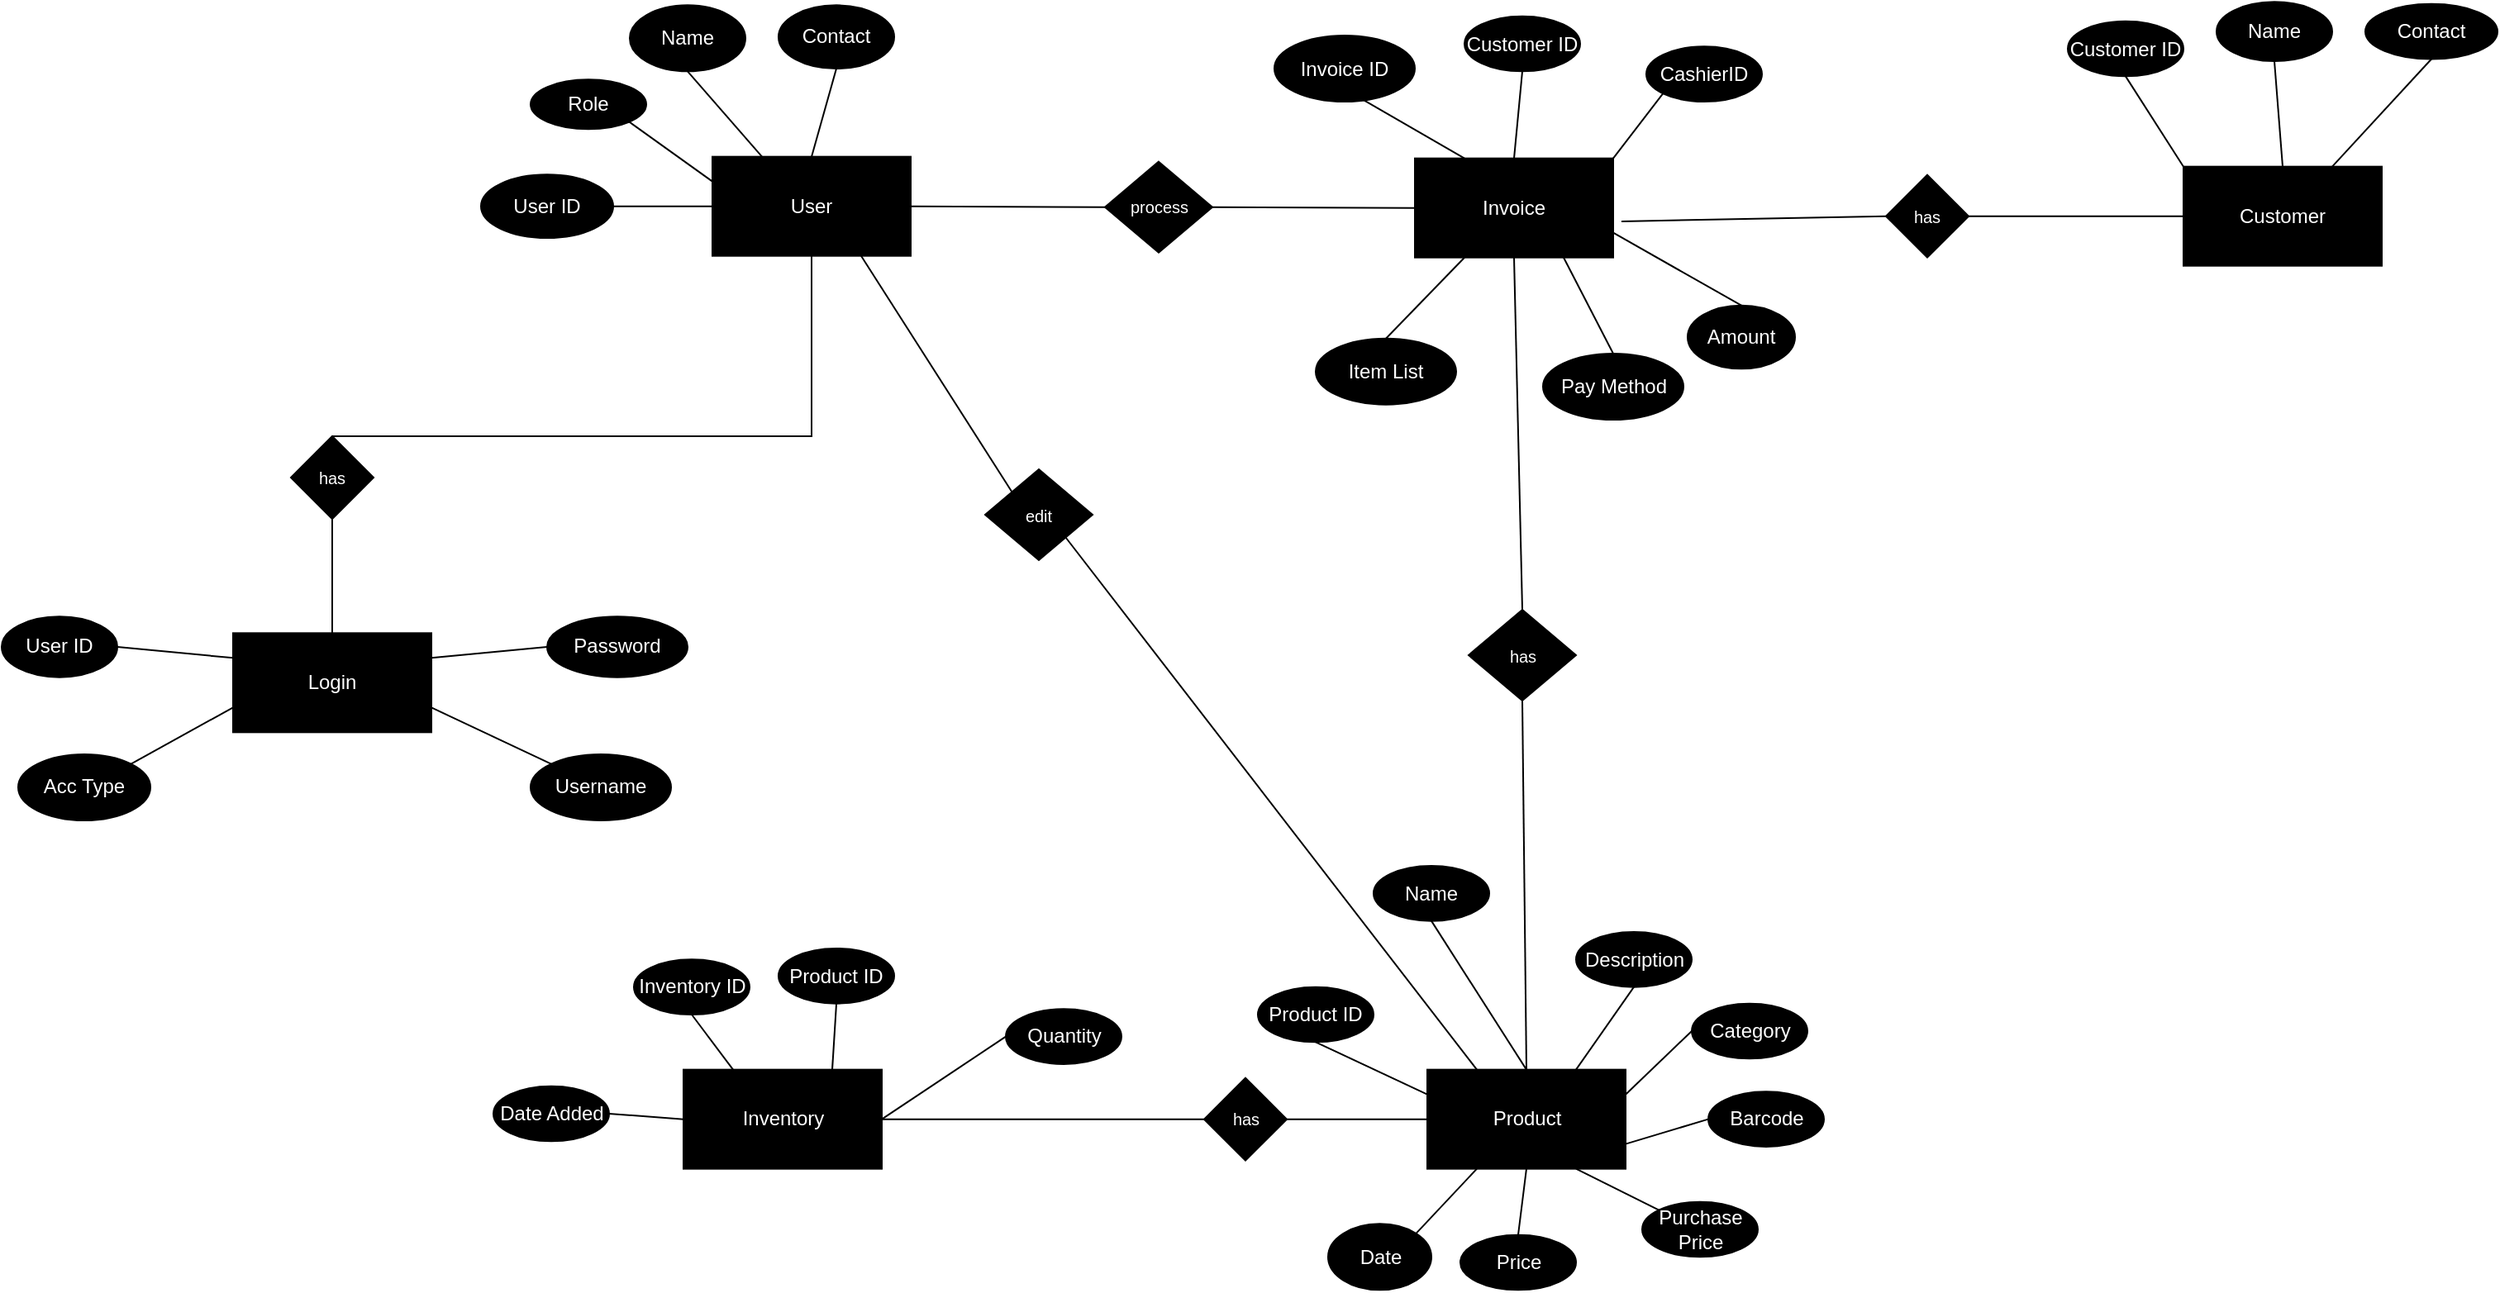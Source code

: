 <mxfile version="21.6.5" type="github">
  <diagram name="Page-1" id="E8DoeHewYqy99Y1Kgtmo">
    <mxGraphModel dx="2806" dy="1076" grid="1" gridSize="10" guides="1" tooltips="1" connect="1" arrows="1" fold="1" page="1" pageScale="1" pageWidth="850" pageHeight="1100" math="0" shadow="0">
      <root>
        <mxCell id="0" />
        <mxCell id="1" parent="0" />
        <mxCell id="wZXQosOmkPpw0TDAp2An-1" value="&lt;font color=&quot;#ffffff&quot;&gt;User&lt;/font&gt;" style="rounded=0;whiteSpace=wrap;html=1;fillColor=#000000;" vertex="1" parent="1">
          <mxGeometry x="260" y="320.84" width="120" height="60" as="geometry" />
        </mxCell>
        <mxCell id="wZXQosOmkPpw0TDAp2An-3" value="&lt;font color=&quot;#ffffff&quot;&gt;Customer&lt;/font&gt;" style="rounded=0;whiteSpace=wrap;html=1;fillColor=#000000;" vertex="1" parent="1">
          <mxGeometry x="1150" y="326.84" width="120" height="60" as="geometry" />
        </mxCell>
        <mxCell id="wZXQosOmkPpw0TDAp2An-4" value="&lt;font color=&quot;#ffffff&quot;&gt;Inventory&lt;/font&gt;" style="rounded=0;whiteSpace=wrap;html=1;fillColor=#000000;" vertex="1" parent="1">
          <mxGeometry x="242.5" y="873.33" width="120" height="60" as="geometry" />
        </mxCell>
        <mxCell id="wZXQosOmkPpw0TDAp2An-6" value="&lt;font color=&quot;#ffffff&quot;&gt;Invoice&lt;/font&gt;" style="rounded=0;whiteSpace=wrap;html=1;fillColor=#000000;" vertex="1" parent="1">
          <mxGeometry x="685" y="321.84" width="120" height="60" as="geometry" />
        </mxCell>
        <mxCell id="wZXQosOmkPpw0TDAp2An-7" value="&lt;font style=&quot;font-size: 10px;&quot; color=&quot;#ffffff&quot;&gt;process&lt;/font&gt;" style="rhombus;whiteSpace=wrap;html=1;fillColor=#000000;" vertex="1" parent="1">
          <mxGeometry x="497.5" y="323.84" width="65" height="55" as="geometry" />
        </mxCell>
        <mxCell id="wZXQosOmkPpw0TDAp2An-8" value="&lt;font style=&quot;font-size: 10px;&quot; color=&quot;#ffffff&quot;&gt;has&lt;/font&gt;" style="rhombus;whiteSpace=wrap;html=1;fillColor=#000000;" vertex="1" parent="1">
          <mxGeometry x="970" y="331.84" width="50" height="50" as="geometry" />
        </mxCell>
        <mxCell id="wZXQosOmkPpw0TDAp2An-9" value="User ID" style="ellipse;whiteSpace=wrap;html=1;fontColor=#FFFFFF;fillColor=#000000;" vertex="1" parent="1">
          <mxGeometry x="120" y="331.67" width="80" height="38.33" as="geometry" />
        </mxCell>
        <mxCell id="wZXQosOmkPpw0TDAp2An-10" value="Username" style="ellipse;whiteSpace=wrap;html=1;fontColor=#FFFFFF;fillColor=#000000;" vertex="1" parent="1">
          <mxGeometry x="150" y="682.49" width="85" height="40" as="geometry" />
        </mxCell>
        <mxCell id="wZXQosOmkPpw0TDAp2An-11" value="Password" style="ellipse;whiteSpace=wrap;html=1;fontColor=#FFFFFF;fillColor=#000000;" vertex="1" parent="1">
          <mxGeometry x="160" y="599.16" width="85" height="36.67" as="geometry" />
        </mxCell>
        <mxCell id="wZXQosOmkPpw0TDAp2An-12" value="&lt;font color=&quot;#ffffff&quot;&gt;Login&lt;/font&gt;" style="rounded=0;whiteSpace=wrap;html=1;fillColor=#000000;" vertex="1" parent="1">
          <mxGeometry x="-30" y="609.16" width="120" height="60" as="geometry" />
        </mxCell>
        <mxCell id="wZXQosOmkPpw0TDAp2An-13" value="User ID" style="ellipse;whiteSpace=wrap;html=1;fontColor=#FFFFFF;fillColor=#000000;" vertex="1" parent="1">
          <mxGeometry x="-170" y="599.16" width="70" height="36.66" as="geometry" />
        </mxCell>
        <mxCell id="wZXQosOmkPpw0TDAp2An-14" value="Acc Type" style="ellipse;whiteSpace=wrap;html=1;fontColor=#FFFFFF;fillColor=#000000;" vertex="1" parent="1">
          <mxGeometry x="-160" y="682.49" width="80" height="40" as="geometry" />
        </mxCell>
        <mxCell id="wZXQosOmkPpw0TDAp2An-15" value="Name" style="ellipse;whiteSpace=wrap;html=1;fontColor=#FFFFFF;fillColor=#000000;" vertex="1" parent="1">
          <mxGeometry x="210" y="229.17" width="70" height="40.01" as="geometry" />
        </mxCell>
        <mxCell id="wZXQosOmkPpw0TDAp2An-16" value="Contact" style="ellipse;whiteSpace=wrap;html=1;fontColor=#FFFFFF;fillColor=#000000;" vertex="1" parent="1">
          <mxGeometry x="300" y="229.17" width="70" height="38.34" as="geometry" />
        </mxCell>
        <mxCell id="wZXQosOmkPpw0TDAp2An-17" value="Role" style="ellipse;whiteSpace=wrap;html=1;fontColor=#FFFFFF;fillColor=#000000;" vertex="1" parent="1">
          <mxGeometry x="150" y="274.18" width="70" height="30" as="geometry" />
        </mxCell>
        <mxCell id="wZXQosOmkPpw0TDAp2An-18" value="Invoice ID" style="ellipse;whiteSpace=wrap;html=1;fontColor=#FFFFFF;fillColor=#000000;" vertex="1" parent="1">
          <mxGeometry x="600" y="247.51" width="85" height="40" as="geometry" />
        </mxCell>
        <mxCell id="wZXQosOmkPpw0TDAp2An-19" value="Customer ID" style="ellipse;whiteSpace=wrap;html=1;fontColor=#FFFFFF;fillColor=#000000;" vertex="1" parent="1">
          <mxGeometry x="715" y="235.85" width="70" height="33.33" as="geometry" />
        </mxCell>
        <mxCell id="wZXQosOmkPpw0TDAp2An-20" value="Item List" style="ellipse;whiteSpace=wrap;html=1;fontColor=#FFFFFF;fillColor=#000000;" vertex="1" parent="1">
          <mxGeometry x="625" y="430.84" width="85" height="40" as="geometry" />
        </mxCell>
        <mxCell id="wZXQosOmkPpw0TDAp2An-21" value="Date " style="ellipse;whiteSpace=wrap;html=1;fontColor=#FFFFFF;fillColor=#000000;" vertex="1" parent="1">
          <mxGeometry x="632.5" y="966.66" width="62.5" height="40" as="geometry" />
        </mxCell>
        <mxCell id="wZXQosOmkPpw0TDAp2An-22" value="Amount" style="ellipse;whiteSpace=wrap;html=1;fontColor=#FFFFFF;fillColor=#000000;" vertex="1" parent="1">
          <mxGeometry x="850" y="410.84" width="65" height="38.33" as="geometry" />
        </mxCell>
        <mxCell id="wZXQosOmkPpw0TDAp2An-23" value="Name" style="ellipse;whiteSpace=wrap;html=1;fontColor=#FFFFFF;fillColor=#000000;" vertex="1" parent="1">
          <mxGeometry x="1170" y="227.17" width="70" height="35.84" as="geometry" />
        </mxCell>
        <mxCell id="wZXQosOmkPpw0TDAp2An-24" value="Contact" style="ellipse;whiteSpace=wrap;html=1;fontColor=#FFFFFF;fillColor=#000000;" vertex="1" parent="1">
          <mxGeometry x="1260" y="228.42" width="80" height="33.33" as="geometry" />
        </mxCell>
        <mxCell id="wZXQosOmkPpw0TDAp2An-25" value="&lt;font color=&quot;#ffffff&quot;&gt;Product&lt;/font&gt;" style="rounded=0;whiteSpace=wrap;html=1;fillColor=#000000;" vertex="1" parent="1">
          <mxGeometry x="692.5" y="873.33" width="120" height="60" as="geometry" />
        </mxCell>
        <mxCell id="wZXQosOmkPpw0TDAp2An-26" value="Customer ID" style="ellipse;whiteSpace=wrap;html=1;fontColor=#FFFFFF;fillColor=#000000;" vertex="1" parent="1">
          <mxGeometry x="1080" y="238.85" width="70" height="33.33" as="geometry" />
        </mxCell>
        <mxCell id="wZXQosOmkPpw0TDAp2An-27" value="Product ID" style="ellipse;whiteSpace=wrap;html=1;fontColor=#FFFFFF;fillColor=#000000;" vertex="1" parent="1">
          <mxGeometry x="590" y="823.33" width="70" height="33.33" as="geometry" />
        </mxCell>
        <mxCell id="wZXQosOmkPpw0TDAp2An-29" value="Barcode" style="ellipse;whiteSpace=wrap;html=1;fontColor=#FFFFFF;fillColor=#000000;" vertex="1" parent="1">
          <mxGeometry x="862.5" y="886.66" width="70" height="33.33" as="geometry" />
        </mxCell>
        <mxCell id="wZXQosOmkPpw0TDAp2An-31" value="Price" style="ellipse;whiteSpace=wrap;html=1;fontColor=#FFFFFF;fillColor=#000000;" vertex="1" parent="1">
          <mxGeometry x="712.5" y="973.33" width="70" height="33.33" as="geometry" />
        </mxCell>
        <mxCell id="wZXQosOmkPpw0TDAp2An-32" value="Category" style="ellipse;whiteSpace=wrap;html=1;fontColor=#FFFFFF;fillColor=#000000;" vertex="1" parent="1">
          <mxGeometry x="852.5" y="833.33" width="70" height="33.33" as="geometry" />
        </mxCell>
        <mxCell id="wZXQosOmkPpw0TDAp2An-33" value="Description" style="ellipse;whiteSpace=wrap;html=1;fontColor=#FFFFFF;fillColor=#000000;" vertex="1" parent="1">
          <mxGeometry x="782.5" y="790" width="70" height="33.33" as="geometry" />
        </mxCell>
        <mxCell id="wZXQosOmkPpw0TDAp2An-34" value="Name" style="ellipse;whiteSpace=wrap;html=1;fontColor=#FFFFFF;fillColor=#000000;" vertex="1" parent="1">
          <mxGeometry x="660" y="750" width="70" height="33.33" as="geometry" />
        </mxCell>
        <mxCell id="wZXQosOmkPpw0TDAp2An-35" value="Inventory ID" style="ellipse;whiteSpace=wrap;html=1;fontColor=#FFFFFF;fillColor=#000000;" vertex="1" parent="1">
          <mxGeometry x="212.5" y="806.67" width="70" height="33.33" as="geometry" />
        </mxCell>
        <mxCell id="wZXQosOmkPpw0TDAp2An-36" value="Quantity" style="ellipse;whiteSpace=wrap;html=1;fontColor=#FFFFFF;fillColor=#000000;" vertex="1" parent="1">
          <mxGeometry x="437.5" y="836.66" width="70" height="33.33" as="geometry" />
        </mxCell>
        <mxCell id="wZXQosOmkPpw0TDAp2An-37" value="Product ID" style="ellipse;whiteSpace=wrap;html=1;fontColor=#FFFFFF;fillColor=#000000;" vertex="1" parent="1">
          <mxGeometry x="300" y="800" width="70" height="33.33" as="geometry" />
        </mxCell>
        <mxCell id="wZXQosOmkPpw0TDAp2An-42" value="Date Added" style="ellipse;whiteSpace=wrap;html=1;fontColor=#FFFFFF;fillColor=#000000;" vertex="1" parent="1">
          <mxGeometry x="127.5" y="883.33" width="70" height="33.33" as="geometry" />
        </mxCell>
        <mxCell id="wZXQosOmkPpw0TDAp2An-44" value="Pay Method" style="ellipse;whiteSpace=wrap;html=1;fontColor=#FFFFFF;fillColor=#000000;" vertex="1" parent="1">
          <mxGeometry x="762.5" y="440" width="85" height="40" as="geometry" />
        </mxCell>
        <mxCell id="wZXQosOmkPpw0TDAp2An-45" value="CashierID" style="ellipse;whiteSpace=wrap;html=1;fontColor=#FFFFFF;fillColor=#000000;" vertex="1" parent="1">
          <mxGeometry x="825" y="254.18" width="70" height="33.33" as="geometry" />
        </mxCell>
        <mxCell id="wZXQosOmkPpw0TDAp2An-46" value="Purchase Price" style="ellipse;whiteSpace=wrap;html=1;fontColor=#FFFFFF;fillColor=#000000;" vertex="1" parent="1">
          <mxGeometry x="822.5" y="953.33" width="70" height="33.33" as="geometry" />
        </mxCell>
        <mxCell id="wZXQosOmkPpw0TDAp2An-50" value="" style="endArrow=none;html=1;rounded=0;exitX=1;exitY=0.5;exitDx=0;exitDy=0;entryX=0;entryY=0.5;entryDx=0;entryDy=0;" edge="1" parent="1" source="wZXQosOmkPpw0TDAp2An-42" target="wZXQosOmkPpw0TDAp2An-4">
          <mxGeometry width="50" height="50" relative="1" as="geometry">
            <mxPoint x="292.5" y="1020" as="sourcePoint" />
            <mxPoint x="342.5" y="970" as="targetPoint" />
          </mxGeometry>
        </mxCell>
        <mxCell id="wZXQosOmkPpw0TDAp2An-51" value="" style="endArrow=none;html=1;rounded=0;exitX=1;exitY=0.5;exitDx=0;exitDy=0;entryX=0;entryY=0.5;entryDx=0;entryDy=0;" edge="1" parent="1" source="wZXQosOmkPpw0TDAp2An-4" target="wZXQosOmkPpw0TDAp2An-36">
          <mxGeometry width="50" height="50" relative="1" as="geometry">
            <mxPoint x="482.5" y="1020" as="sourcePoint" />
            <mxPoint x="532.5" y="970" as="targetPoint" />
          </mxGeometry>
        </mxCell>
        <mxCell id="wZXQosOmkPpw0TDAp2An-53" value="" style="endArrow=none;html=1;rounded=0;exitX=0.5;exitY=1;exitDx=0;exitDy=0;entryX=0.75;entryY=0;entryDx=0;entryDy=0;" edge="1" parent="1" source="wZXQosOmkPpw0TDAp2An-37" target="wZXQosOmkPpw0TDAp2An-4">
          <mxGeometry width="50" height="50" relative="1" as="geometry">
            <mxPoint x="442.5" y="1040" as="sourcePoint" />
            <mxPoint x="492.5" y="990" as="targetPoint" />
          </mxGeometry>
        </mxCell>
        <mxCell id="wZXQosOmkPpw0TDAp2An-54" value="" style="endArrow=none;html=1;rounded=0;entryX=0.25;entryY=0;entryDx=0;entryDy=0;exitX=0.5;exitY=1;exitDx=0;exitDy=0;" edge="1" parent="1" source="wZXQosOmkPpw0TDAp2An-35" target="wZXQosOmkPpw0TDAp2An-4">
          <mxGeometry width="50" height="50" relative="1" as="geometry">
            <mxPoint x="142.5" y="870" as="sourcePoint" />
            <mxPoint x="192.5" y="820" as="targetPoint" />
          </mxGeometry>
        </mxCell>
        <mxCell id="wZXQosOmkPpw0TDAp2An-55" value="" style="endArrow=none;html=1;rounded=0;entryX=0.5;entryY=1;entryDx=0;entryDy=0;exitX=0;exitY=0.25;exitDx=0;exitDy=0;" edge="1" parent="1" source="wZXQosOmkPpw0TDAp2An-25" target="wZXQosOmkPpw0TDAp2An-27">
          <mxGeometry width="50" height="50" relative="1" as="geometry">
            <mxPoint x="562.5" y="973.33" as="sourcePoint" />
            <mxPoint x="612.5" y="923.33" as="targetPoint" />
          </mxGeometry>
        </mxCell>
        <mxCell id="wZXQosOmkPpw0TDAp2An-56" value="" style="endArrow=none;html=1;rounded=0;exitX=0.5;exitY=1;exitDx=0;exitDy=0;entryX=0.5;entryY=0;entryDx=0;entryDy=0;" edge="1" parent="1" source="wZXQosOmkPpw0TDAp2An-34" target="wZXQosOmkPpw0TDAp2An-25">
          <mxGeometry width="50" height="50" relative="1" as="geometry">
            <mxPoint x="972.5" y="893.33" as="sourcePoint" />
            <mxPoint x="1022.5" y="843.33" as="targetPoint" />
          </mxGeometry>
        </mxCell>
        <mxCell id="wZXQosOmkPpw0TDAp2An-57" value="" style="endArrow=none;html=1;rounded=0;exitX=0.75;exitY=0;exitDx=0;exitDy=0;entryX=0.5;entryY=1;entryDx=0;entryDy=0;" edge="1" parent="1" source="wZXQosOmkPpw0TDAp2An-25" target="wZXQosOmkPpw0TDAp2An-33">
          <mxGeometry width="50" height="50" relative="1" as="geometry">
            <mxPoint x="1062.5" y="873.33" as="sourcePoint" />
            <mxPoint x="1112.5" y="823.33" as="targetPoint" />
          </mxGeometry>
        </mxCell>
        <mxCell id="wZXQosOmkPpw0TDAp2An-58" value="" style="endArrow=none;html=1;rounded=0;exitX=1;exitY=0.25;exitDx=0;exitDy=0;entryX=0;entryY=0.5;entryDx=0;entryDy=0;" edge="1" parent="1" source="wZXQosOmkPpw0TDAp2An-25" target="wZXQosOmkPpw0TDAp2An-32">
          <mxGeometry width="50" height="50" relative="1" as="geometry">
            <mxPoint x="852.5" y="963.33" as="sourcePoint" />
            <mxPoint x="902.5" y="913.33" as="targetPoint" />
          </mxGeometry>
        </mxCell>
        <mxCell id="wZXQosOmkPpw0TDAp2An-59" value="" style="endArrow=none;html=1;rounded=0;exitX=1;exitY=0.75;exitDx=0;exitDy=0;entryX=0;entryY=0.5;entryDx=0;entryDy=0;" edge="1" parent="1" source="wZXQosOmkPpw0TDAp2An-25" target="wZXQosOmkPpw0TDAp2An-29">
          <mxGeometry width="50" height="50" relative="1" as="geometry">
            <mxPoint x="972.5" y="933.33" as="sourcePoint" />
            <mxPoint x="852.5" y="923.33" as="targetPoint" />
          </mxGeometry>
        </mxCell>
        <mxCell id="wZXQosOmkPpw0TDAp2An-60" value="" style="endArrow=none;html=1;rounded=0;exitX=0.75;exitY=1;exitDx=0;exitDy=0;entryX=0;entryY=0;entryDx=0;entryDy=0;" edge="1" parent="1" source="wZXQosOmkPpw0TDAp2An-25" target="wZXQosOmkPpw0TDAp2An-46">
          <mxGeometry width="50" height="50" relative="1" as="geometry">
            <mxPoint x="1032.5" y="1023.33" as="sourcePoint" />
            <mxPoint x="1082.5" y="973.33" as="targetPoint" />
          </mxGeometry>
        </mxCell>
        <mxCell id="wZXQosOmkPpw0TDAp2An-61" value="" style="endArrow=none;html=1;rounded=0;entryX=0.5;entryY=1;entryDx=0;entryDy=0;exitX=0.5;exitY=0;exitDx=0;exitDy=0;" edge="1" parent="1" source="wZXQosOmkPpw0TDAp2An-31" target="wZXQosOmkPpw0TDAp2An-25">
          <mxGeometry width="50" height="50" relative="1" as="geometry">
            <mxPoint x="482.5" y="1063.33" as="sourcePoint" />
            <mxPoint x="532.5" y="1013.33" as="targetPoint" />
          </mxGeometry>
        </mxCell>
        <mxCell id="wZXQosOmkPpw0TDAp2An-62" value="" style="endArrow=none;html=1;rounded=0;entryX=0.25;entryY=1;entryDx=0;entryDy=0;exitX=1;exitY=0;exitDx=0;exitDy=0;" edge="1" parent="1" source="wZXQosOmkPpw0TDAp2An-21" target="wZXQosOmkPpw0TDAp2An-25">
          <mxGeometry width="50" height="50" relative="1" as="geometry">
            <mxPoint x="612.5" y="973.33" as="sourcePoint" />
            <mxPoint x="662.5" y="923.33" as="targetPoint" />
          </mxGeometry>
        </mxCell>
        <mxCell id="wZXQosOmkPpw0TDAp2An-63" style="edgeStyle=orthogonalEdgeStyle;rounded=0;orthogonalLoop=1;jettySize=auto;html=1;exitX=0.5;exitY=1;exitDx=0;exitDy=0;" edge="1" parent="1" source="wZXQosOmkPpw0TDAp2An-15" target="wZXQosOmkPpw0TDAp2An-15">
          <mxGeometry relative="1" as="geometry" />
        </mxCell>
        <mxCell id="wZXQosOmkPpw0TDAp2An-64" value="" style="endArrow=none;html=1;rounded=0;exitX=1;exitY=0.5;exitDx=0;exitDy=0;entryX=0;entryY=0.5;entryDx=0;entryDy=0;" edge="1" parent="1" source="wZXQosOmkPpw0TDAp2An-9" target="wZXQosOmkPpw0TDAp2An-1">
          <mxGeometry width="50" height="50" relative="1" as="geometry">
            <mxPoint x="200" y="449.17" as="sourcePoint" />
            <mxPoint x="250" y="399.17" as="targetPoint" />
          </mxGeometry>
        </mxCell>
        <mxCell id="wZXQosOmkPpw0TDAp2An-65" value="" style="endArrow=none;html=1;rounded=0;exitX=1;exitY=1;exitDx=0;exitDy=0;entryX=0;entryY=0.25;entryDx=0;entryDy=0;" edge="1" parent="1" source="wZXQosOmkPpw0TDAp2An-17" target="wZXQosOmkPpw0TDAp2An-1">
          <mxGeometry width="50" height="50" relative="1" as="geometry">
            <mxPoint x="490" y="249.17" as="sourcePoint" />
            <mxPoint x="540" y="199.17" as="targetPoint" />
          </mxGeometry>
        </mxCell>
        <mxCell id="wZXQosOmkPpw0TDAp2An-66" value="" style="endArrow=none;html=1;rounded=0;exitX=0.5;exitY=1;exitDx=0;exitDy=0;entryX=0.25;entryY=0;entryDx=0;entryDy=0;" edge="1" parent="1" source="wZXQosOmkPpw0TDAp2An-15" target="wZXQosOmkPpw0TDAp2An-1">
          <mxGeometry width="50" height="50" relative="1" as="geometry">
            <mxPoint x="500" y="249.17" as="sourcePoint" />
            <mxPoint x="550" y="199.17" as="targetPoint" />
          </mxGeometry>
        </mxCell>
        <mxCell id="wZXQosOmkPpw0TDAp2An-67" value="" style="endArrow=none;html=1;rounded=0;exitX=0.5;exitY=0;exitDx=0;exitDy=0;entryX=0.5;entryY=1;entryDx=0;entryDy=0;" edge="1" parent="1" source="wZXQosOmkPpw0TDAp2An-1" target="wZXQosOmkPpw0TDAp2An-16">
          <mxGeometry width="50" height="50" relative="1" as="geometry">
            <mxPoint x="410" y="229.17" as="sourcePoint" />
            <mxPoint x="460" y="179.17" as="targetPoint" />
          </mxGeometry>
        </mxCell>
        <mxCell id="wZXQosOmkPpw0TDAp2An-68" value="" style="endArrow=none;html=1;rounded=0;exitX=0.615;exitY=0.951;exitDx=0;exitDy=0;exitPerimeter=0;entryX=0.25;entryY=0;entryDx=0;entryDy=0;" edge="1" parent="1" source="wZXQosOmkPpw0TDAp2An-18" target="wZXQosOmkPpw0TDAp2An-6">
          <mxGeometry width="50" height="50" relative="1" as="geometry">
            <mxPoint x="705" y="540.84" as="sourcePoint" />
            <mxPoint x="755" y="490.84" as="targetPoint" />
          </mxGeometry>
        </mxCell>
        <mxCell id="wZXQosOmkPpw0TDAp2An-69" value="" style="endArrow=none;html=1;rounded=0;exitX=0.5;exitY=0;exitDx=0;exitDy=0;entryX=0.25;entryY=1;entryDx=0;entryDy=0;" edge="1" parent="1" source="wZXQosOmkPpw0TDAp2An-20" target="wZXQosOmkPpw0TDAp2An-6">
          <mxGeometry width="50" height="50" relative="1" as="geometry">
            <mxPoint x="715" y="580.84" as="sourcePoint" />
            <mxPoint x="765" y="530.84" as="targetPoint" />
          </mxGeometry>
        </mxCell>
        <mxCell id="wZXQosOmkPpw0TDAp2An-70" value="" style="endArrow=none;html=1;rounded=0;exitX=0.75;exitY=1;exitDx=0;exitDy=0;entryX=0.5;entryY=0;entryDx=0;entryDy=0;" edge="1" parent="1" source="wZXQosOmkPpw0TDAp2An-6" target="wZXQosOmkPpw0TDAp2An-44">
          <mxGeometry width="50" height="50" relative="1" as="geometry">
            <mxPoint x="755" y="550.84" as="sourcePoint" />
            <mxPoint x="805" y="500.84" as="targetPoint" />
          </mxGeometry>
        </mxCell>
        <mxCell id="wZXQosOmkPpw0TDAp2An-71" value="" style="endArrow=none;html=1;rounded=0;exitX=0.5;exitY=0;exitDx=0;exitDy=0;entryX=0.5;entryY=1;entryDx=0;entryDy=0;" edge="1" parent="1" source="wZXQosOmkPpw0TDAp2An-6" target="wZXQosOmkPpw0TDAp2An-19">
          <mxGeometry width="50" height="50" relative="1" as="geometry">
            <mxPoint x="1055" y="590.84" as="sourcePoint" />
            <mxPoint x="1105" y="540.84" as="targetPoint" />
          </mxGeometry>
        </mxCell>
        <mxCell id="wZXQosOmkPpw0TDAp2An-72" value="" style="endArrow=none;html=1;rounded=0;exitX=1;exitY=0;exitDx=0;exitDy=0;entryX=0;entryY=1;entryDx=0;entryDy=0;" edge="1" parent="1" source="wZXQosOmkPpw0TDAp2An-6" target="wZXQosOmkPpw0TDAp2An-45">
          <mxGeometry width="50" height="50" relative="1" as="geometry">
            <mxPoint x="1015" y="610.84" as="sourcePoint" />
            <mxPoint x="1065" y="560.84" as="targetPoint" />
          </mxGeometry>
        </mxCell>
        <mxCell id="wZXQosOmkPpw0TDAp2An-73" value="" style="endArrow=none;html=1;rounded=0;exitX=1;exitY=0.75;exitDx=0;exitDy=0;entryX=0.5;entryY=0;entryDx=0;entryDy=0;" edge="1" parent="1" source="wZXQosOmkPpw0TDAp2An-6" target="wZXQosOmkPpw0TDAp2An-22">
          <mxGeometry width="50" height="50" relative="1" as="geometry">
            <mxPoint x="855" y="620.84" as="sourcePoint" />
            <mxPoint x="905" y="570.84" as="targetPoint" />
          </mxGeometry>
        </mxCell>
        <mxCell id="wZXQosOmkPpw0TDAp2An-74" value="" style="endArrow=none;html=1;rounded=0;exitX=0.5;exitY=1;exitDx=0;exitDy=0;entryX=0;entryY=0;entryDx=0;entryDy=0;" edge="1" parent="1" source="wZXQosOmkPpw0TDAp2An-26" target="wZXQosOmkPpw0TDAp2An-3">
          <mxGeometry width="50" height="50" relative="1" as="geometry">
            <mxPoint x="1260" y="537.17" as="sourcePoint" />
            <mxPoint x="1310" y="487.17" as="targetPoint" />
          </mxGeometry>
        </mxCell>
        <mxCell id="wZXQosOmkPpw0TDAp2An-75" value="" style="endArrow=none;html=1;rounded=0;exitX=0.5;exitY=1;exitDx=0;exitDy=0;entryX=0.5;entryY=0;entryDx=0;entryDy=0;" edge="1" parent="1" source="wZXQosOmkPpw0TDAp2An-23" target="wZXQosOmkPpw0TDAp2An-3">
          <mxGeometry width="50" height="50" relative="1" as="geometry">
            <mxPoint x="1180" y="557.17" as="sourcePoint" />
            <mxPoint x="1230" y="507.17" as="targetPoint" />
          </mxGeometry>
        </mxCell>
        <mxCell id="wZXQosOmkPpw0TDAp2An-76" value="" style="endArrow=none;html=1;rounded=0;exitX=0.75;exitY=0;exitDx=0;exitDy=0;entryX=0.5;entryY=1;entryDx=0;entryDy=0;" edge="1" parent="1" source="wZXQosOmkPpw0TDAp2An-3" target="wZXQosOmkPpw0TDAp2An-24">
          <mxGeometry width="50" height="50" relative="1" as="geometry">
            <mxPoint x="1370" y="367.17" as="sourcePoint" />
            <mxPoint x="1420" y="317.17" as="targetPoint" />
          </mxGeometry>
        </mxCell>
        <mxCell id="wZXQosOmkPpw0TDAp2An-77" value="" style="endArrow=none;html=1;rounded=0;exitX=1;exitY=0.5;exitDx=0;exitDy=0;entryX=0;entryY=0.25;entryDx=0;entryDy=0;" edge="1" parent="1" source="wZXQosOmkPpw0TDAp2An-13" target="wZXQosOmkPpw0TDAp2An-12">
          <mxGeometry width="50" height="50" relative="1" as="geometry">
            <mxPoint x="-90" y="617.49" as="sourcePoint" />
            <mxPoint x="-40" y="592.49" as="targetPoint" />
          </mxGeometry>
        </mxCell>
        <mxCell id="wZXQosOmkPpw0TDAp2An-79" value="" style="endArrow=none;html=1;rounded=0;exitX=1;exitY=0;exitDx=0;exitDy=0;entryX=0;entryY=0.75;entryDx=0;entryDy=0;" edge="1" parent="1" source="wZXQosOmkPpw0TDAp2An-14" target="wZXQosOmkPpw0TDAp2An-12">
          <mxGeometry width="50" height="50" relative="1" as="geometry">
            <mxPoint x="20" y="872.49" as="sourcePoint" />
            <mxPoint x="70" y="822.49" as="targetPoint" />
          </mxGeometry>
        </mxCell>
        <mxCell id="wZXQosOmkPpw0TDAp2An-80" value="" style="endArrow=none;html=1;rounded=0;exitX=1;exitY=0.25;exitDx=0;exitDy=0;entryX=0;entryY=0.5;entryDx=0;entryDy=0;" edge="1" parent="1" source="wZXQosOmkPpw0TDAp2An-12" target="wZXQosOmkPpw0TDAp2An-11">
          <mxGeometry width="50" height="50" relative="1" as="geometry">
            <mxPoint x="250" y="772.49" as="sourcePoint" />
            <mxPoint x="300" y="722.49" as="targetPoint" />
          </mxGeometry>
        </mxCell>
        <mxCell id="wZXQosOmkPpw0TDAp2An-81" value="" style="endArrow=none;html=1;rounded=0;entryX=1;entryY=0.75;entryDx=0;entryDy=0;exitX=0;exitY=0;exitDx=0;exitDy=0;" edge="1" parent="1" source="wZXQosOmkPpw0TDAp2An-10" target="wZXQosOmkPpw0TDAp2An-12">
          <mxGeometry width="50" height="50" relative="1" as="geometry">
            <mxPoint x="70" y="812.49" as="sourcePoint" />
            <mxPoint x="120" y="762.49" as="targetPoint" />
          </mxGeometry>
        </mxCell>
        <mxCell id="wZXQosOmkPpw0TDAp2An-82" value="&lt;font style=&quot;font-size: 10px;&quot; color=&quot;#ffffff&quot;&gt;has&lt;/font&gt;" style="rhombus;whiteSpace=wrap;html=1;fillColor=#000000;" vertex="1" parent="1">
          <mxGeometry x="557.5" y="878.33" width="50" height="50" as="geometry" />
        </mxCell>
        <mxCell id="wZXQosOmkPpw0TDAp2An-83" value="" style="endArrow=none;html=1;rounded=0;entryX=0;entryY=0.5;entryDx=0;entryDy=0;exitX=1;exitY=0.5;exitDx=0;exitDy=0;" edge="1" parent="1" source="wZXQosOmkPpw0TDAp2An-4" target="wZXQosOmkPpw0TDAp2An-82">
          <mxGeometry width="50" height="50" relative="1" as="geometry">
            <mxPoint x="367.5" y="903.33" as="sourcePoint" />
            <mxPoint x="517.5" y="963.33" as="targetPoint" />
          </mxGeometry>
        </mxCell>
        <mxCell id="wZXQosOmkPpw0TDAp2An-84" value="" style="endArrow=none;html=1;rounded=0;exitX=1;exitY=0.5;exitDx=0;exitDy=0;entryX=0;entryY=0.5;entryDx=0;entryDy=0;" edge="1" parent="1" source="wZXQosOmkPpw0TDAp2An-82" target="wZXQosOmkPpw0TDAp2An-25">
          <mxGeometry width="50" height="50" relative="1" as="geometry">
            <mxPoint x="637.5" y="953.33" as="sourcePoint" />
            <mxPoint x="687.5" y="903.33" as="targetPoint" />
          </mxGeometry>
        </mxCell>
        <mxCell id="wZXQosOmkPpw0TDAp2An-85" value="" style="endArrow=none;html=1;rounded=0;exitX=1;exitY=0.5;exitDx=0;exitDy=0;entryX=0;entryY=0.5;entryDx=0;entryDy=0;" edge="1" parent="1" source="wZXQosOmkPpw0TDAp2An-1" target="wZXQosOmkPpw0TDAp2An-7">
          <mxGeometry width="50" height="50" relative="1" as="geometry">
            <mxPoint x="360" y="460" as="sourcePoint" />
            <mxPoint x="410" y="410" as="targetPoint" />
          </mxGeometry>
        </mxCell>
        <mxCell id="wZXQosOmkPpw0TDAp2An-86" value="" style="endArrow=none;html=1;rounded=0;exitX=1;exitY=0.5;exitDx=0;exitDy=0;entryX=0;entryY=0.5;entryDx=0;entryDy=0;" edge="1" parent="1" source="wZXQosOmkPpw0TDAp2An-7" target="wZXQosOmkPpw0TDAp2An-6">
          <mxGeometry width="50" height="50" relative="1" as="geometry">
            <mxPoint x="640" y="400" as="sourcePoint" />
            <mxPoint x="690" y="350" as="targetPoint" />
          </mxGeometry>
        </mxCell>
        <mxCell id="wZXQosOmkPpw0TDAp2An-88" value="" style="endArrow=none;html=1;rounded=0;exitX=1;exitY=0.5;exitDx=0;exitDy=0;entryX=0;entryY=0.5;entryDx=0;entryDy=0;" edge="1" parent="1" source="wZXQosOmkPpw0TDAp2An-8" target="wZXQosOmkPpw0TDAp2An-3">
          <mxGeometry width="50" height="50" relative="1" as="geometry">
            <mxPoint x="1130" y="490" as="sourcePoint" />
            <mxPoint x="1180" y="440" as="targetPoint" />
          </mxGeometry>
        </mxCell>
        <mxCell id="wZXQosOmkPpw0TDAp2An-89" value="" style="endArrow=none;html=1;rounded=0;entryX=0;entryY=0.5;entryDx=0;entryDy=0;" edge="1" parent="1" target="wZXQosOmkPpw0TDAp2An-8">
          <mxGeometry width="50" height="50" relative="1" as="geometry">
            <mxPoint x="810" y="360" as="sourcePoint" />
            <mxPoint x="970" y="490" as="targetPoint" />
          </mxGeometry>
        </mxCell>
        <mxCell id="wZXQosOmkPpw0TDAp2An-90" value="&lt;font style=&quot;font-size: 10px;&quot; color=&quot;#ffffff&quot;&gt;has&lt;/font&gt;" style="rhombus;whiteSpace=wrap;html=1;fillColor=#000000;" vertex="1" parent="1">
          <mxGeometry x="5" y="490" width="50" height="50" as="geometry" />
        </mxCell>
        <mxCell id="wZXQosOmkPpw0TDAp2An-91" value="" style="endArrow=none;html=1;rounded=0;exitX=0.5;exitY=0;exitDx=0;exitDy=0;entryX=0.5;entryY=1;entryDx=0;entryDy=0;" edge="1" parent="1" source="wZXQosOmkPpw0TDAp2An-90" target="wZXQosOmkPpw0TDAp2An-1">
          <mxGeometry width="50" height="50" relative="1" as="geometry">
            <mxPoint x="340" y="450" as="sourcePoint" />
            <mxPoint x="390" y="400" as="targetPoint" />
            <Array as="points">
              <mxPoint x="320" y="490" />
            </Array>
          </mxGeometry>
        </mxCell>
        <mxCell id="wZXQosOmkPpw0TDAp2An-92" value="" style="endArrow=none;html=1;rounded=0;exitX=0.5;exitY=0;exitDx=0;exitDy=0;entryX=0.5;entryY=1;entryDx=0;entryDy=0;" edge="1" parent="1" source="wZXQosOmkPpw0TDAp2An-12" target="wZXQosOmkPpw0TDAp2An-90">
          <mxGeometry width="50" height="50" relative="1" as="geometry">
            <mxPoint x="150" y="539.16" as="sourcePoint" />
            <mxPoint x="200" y="489.16" as="targetPoint" />
          </mxGeometry>
        </mxCell>
        <mxCell id="wZXQosOmkPpw0TDAp2An-93" value="&lt;font style=&quot;font-size: 10px;&quot; color=&quot;#ffffff&quot;&gt;has&lt;/font&gt;" style="rhombus;whiteSpace=wrap;html=1;fillColor=#000000;" vertex="1" parent="1">
          <mxGeometry x="717.5" y="595" width="65" height="55" as="geometry" />
        </mxCell>
        <mxCell id="wZXQosOmkPpw0TDAp2An-95" value="" style="endArrow=none;html=1;rounded=0;entryX=0.5;entryY=1;entryDx=0;entryDy=0;exitX=0.5;exitY=0;exitDx=0;exitDy=0;" edge="1" parent="1" source="wZXQosOmkPpw0TDAp2An-93" target="wZXQosOmkPpw0TDAp2An-6">
          <mxGeometry width="50" height="50" relative="1" as="geometry">
            <mxPoint x="680" y="570" as="sourcePoint" />
            <mxPoint x="730" y="520" as="targetPoint" />
          </mxGeometry>
        </mxCell>
        <mxCell id="wZXQosOmkPpw0TDAp2An-96" value="" style="endArrow=none;html=1;rounded=0;exitX=0.5;exitY=1;exitDx=0;exitDy=0;entryX=0.5;entryY=0;entryDx=0;entryDy=0;" edge="1" parent="1" source="wZXQosOmkPpw0TDAp2An-93" target="wZXQosOmkPpw0TDAp2An-25">
          <mxGeometry width="50" height="50" relative="1" as="geometry">
            <mxPoint x="870" y="750" as="sourcePoint" />
            <mxPoint x="920" y="700" as="targetPoint" />
          </mxGeometry>
        </mxCell>
        <mxCell id="wZXQosOmkPpw0TDAp2An-98" value="&lt;font style=&quot;font-size: 10px;&quot; color=&quot;#ffffff&quot;&gt;edit&lt;/font&gt;" style="rhombus;whiteSpace=wrap;html=1;fillColor=#000000;" vertex="1" parent="1">
          <mxGeometry x="425" y="510.0" width="65" height="55" as="geometry" />
        </mxCell>
        <mxCell id="wZXQosOmkPpw0TDAp2An-99" value="" style="endArrow=none;html=1;rounded=0;exitX=0.75;exitY=1;exitDx=0;exitDy=0;entryX=0;entryY=0;entryDx=0;entryDy=0;" edge="1" parent="1" source="wZXQosOmkPpw0TDAp2An-1" target="wZXQosOmkPpw0TDAp2An-98">
          <mxGeometry width="50" height="50" relative="1" as="geometry">
            <mxPoint x="470" y="460" as="sourcePoint" />
            <mxPoint x="520" y="410" as="targetPoint" />
          </mxGeometry>
        </mxCell>
        <mxCell id="wZXQosOmkPpw0TDAp2An-100" value="" style="endArrow=none;html=1;rounded=0;entryX=1;entryY=1;entryDx=0;entryDy=0;exitX=0.25;exitY=0;exitDx=0;exitDy=0;" edge="1" parent="1" source="wZXQosOmkPpw0TDAp2An-25" target="wZXQosOmkPpw0TDAp2An-98">
          <mxGeometry width="50" height="50" relative="1" as="geometry">
            <mxPoint x="540" y="660" as="sourcePoint" />
            <mxPoint x="590" y="610" as="targetPoint" />
          </mxGeometry>
        </mxCell>
      </root>
    </mxGraphModel>
  </diagram>
</mxfile>

